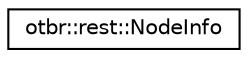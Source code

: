digraph "Graphical Class Hierarchy"
{
  edge [fontname="Helvetica",fontsize="10",labelfontname="Helvetica",labelfontsize="10"];
  node [fontname="Helvetica",fontsize="10",shape=record];
  rankdir="LR";
  Node0 [label="otbr::rest::NodeInfo",height=0.2,width=0.4,color="black", fillcolor="white", style="filled",URL="$d6/dbf/structotbr_1_1rest_1_1NodeInfo.html"];
}
